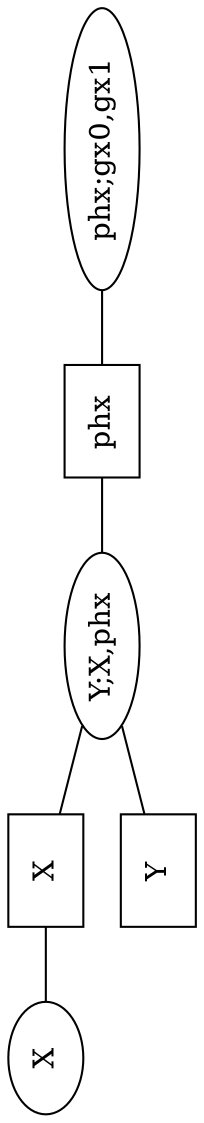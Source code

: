 graph polyabasic_cg {
	rankdir = LR;
	orientation = landscape;
	size = "7.5,10.0";

	node [shape=ellipse]
	n1 [label="X"]
	n4 [label="Y;X,phx"]
	n7 [label="phx;gx0,gx1"]

	node [shape=box]
	s14 [label="X"]
	s47 [label="phx"]
	sY  [label="Y"]

	sY -- n4
	n1 -- s14 -- n4 -- s47 -- n7
}

